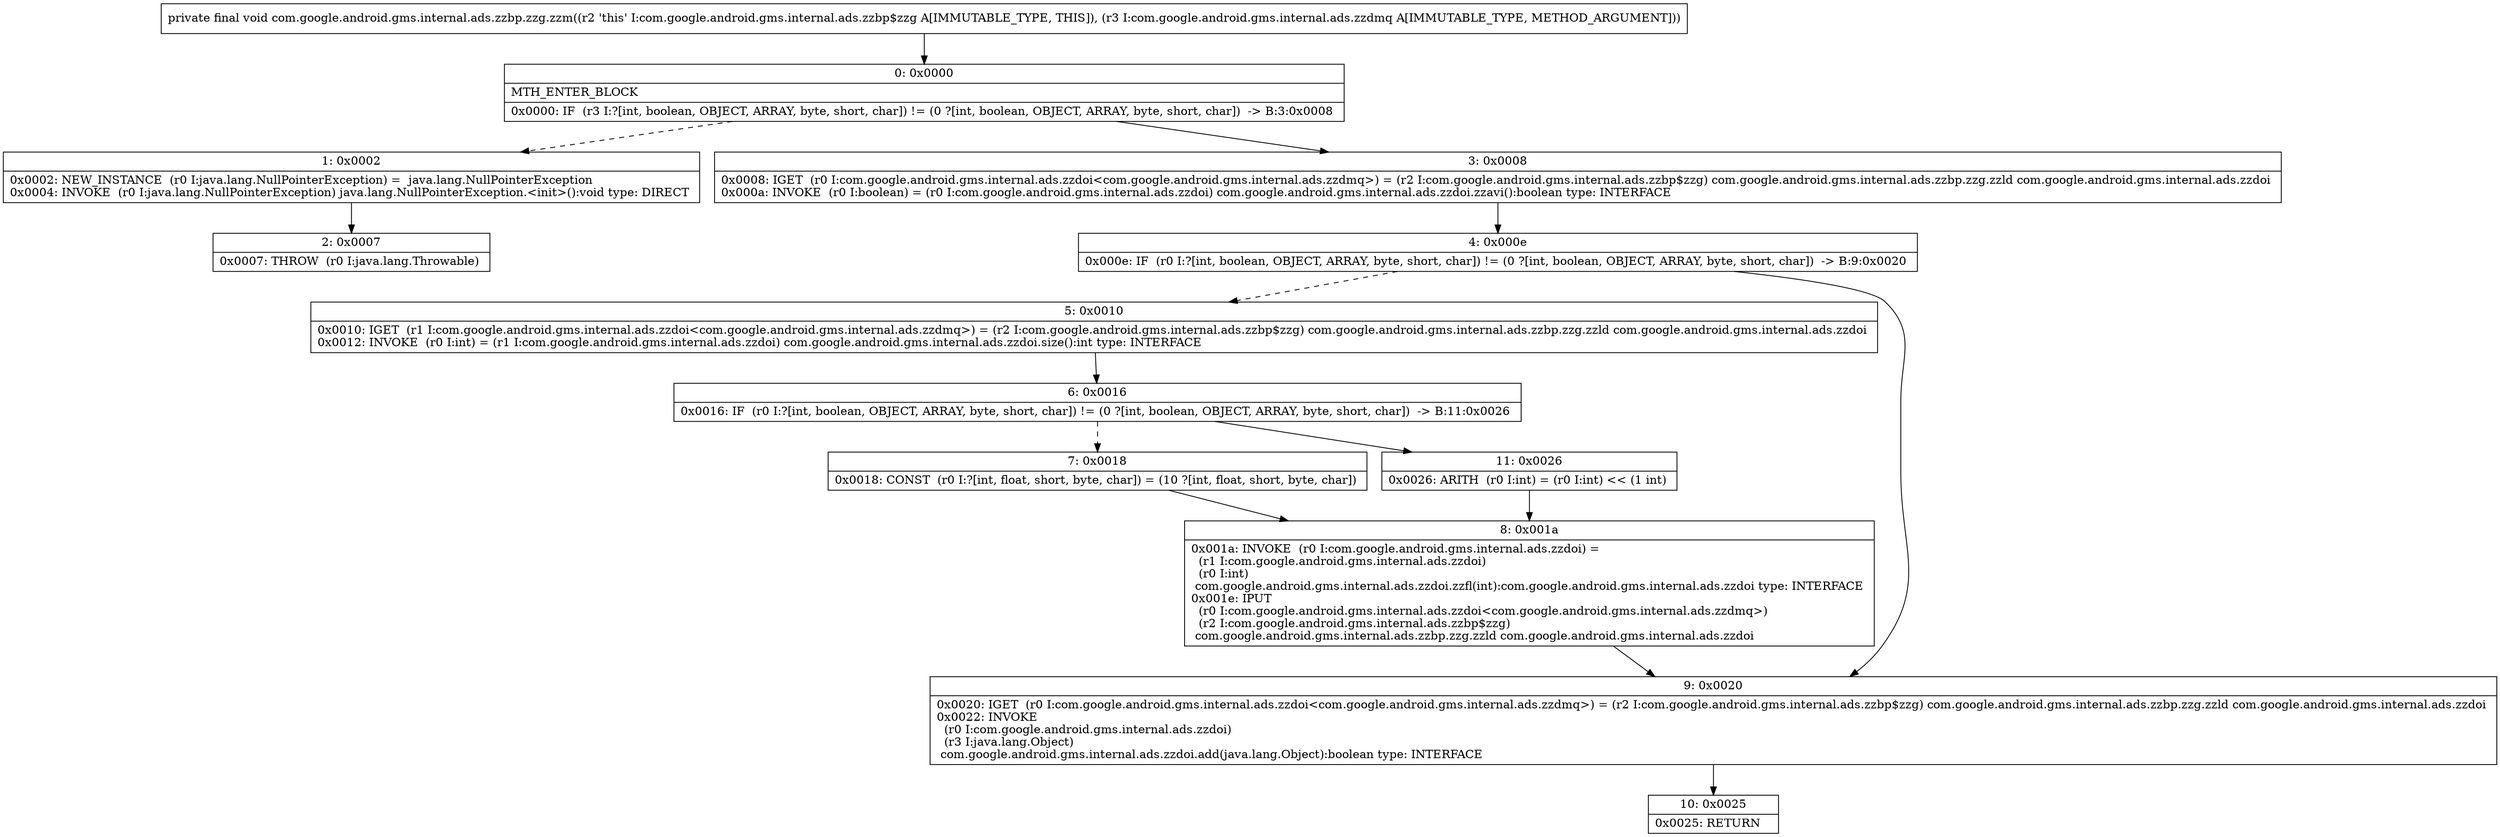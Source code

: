 digraph "CFG forcom.google.android.gms.internal.ads.zzbp.zzg.zzm(Lcom\/google\/android\/gms\/internal\/ads\/zzdmq;)V" {
Node_0 [shape=record,label="{0\:\ 0x0000|MTH_ENTER_BLOCK\l|0x0000: IF  (r3 I:?[int, boolean, OBJECT, ARRAY, byte, short, char]) != (0 ?[int, boolean, OBJECT, ARRAY, byte, short, char])  \-\> B:3:0x0008 \l}"];
Node_1 [shape=record,label="{1\:\ 0x0002|0x0002: NEW_INSTANCE  (r0 I:java.lang.NullPointerException) =  java.lang.NullPointerException \l0x0004: INVOKE  (r0 I:java.lang.NullPointerException) java.lang.NullPointerException.\<init\>():void type: DIRECT \l}"];
Node_2 [shape=record,label="{2\:\ 0x0007|0x0007: THROW  (r0 I:java.lang.Throwable) \l}"];
Node_3 [shape=record,label="{3\:\ 0x0008|0x0008: IGET  (r0 I:com.google.android.gms.internal.ads.zzdoi\<com.google.android.gms.internal.ads.zzdmq\>) = (r2 I:com.google.android.gms.internal.ads.zzbp$zzg) com.google.android.gms.internal.ads.zzbp.zzg.zzld com.google.android.gms.internal.ads.zzdoi \l0x000a: INVOKE  (r0 I:boolean) = (r0 I:com.google.android.gms.internal.ads.zzdoi) com.google.android.gms.internal.ads.zzdoi.zzavi():boolean type: INTERFACE \l}"];
Node_4 [shape=record,label="{4\:\ 0x000e|0x000e: IF  (r0 I:?[int, boolean, OBJECT, ARRAY, byte, short, char]) != (0 ?[int, boolean, OBJECT, ARRAY, byte, short, char])  \-\> B:9:0x0020 \l}"];
Node_5 [shape=record,label="{5\:\ 0x0010|0x0010: IGET  (r1 I:com.google.android.gms.internal.ads.zzdoi\<com.google.android.gms.internal.ads.zzdmq\>) = (r2 I:com.google.android.gms.internal.ads.zzbp$zzg) com.google.android.gms.internal.ads.zzbp.zzg.zzld com.google.android.gms.internal.ads.zzdoi \l0x0012: INVOKE  (r0 I:int) = (r1 I:com.google.android.gms.internal.ads.zzdoi) com.google.android.gms.internal.ads.zzdoi.size():int type: INTERFACE \l}"];
Node_6 [shape=record,label="{6\:\ 0x0016|0x0016: IF  (r0 I:?[int, boolean, OBJECT, ARRAY, byte, short, char]) != (0 ?[int, boolean, OBJECT, ARRAY, byte, short, char])  \-\> B:11:0x0026 \l}"];
Node_7 [shape=record,label="{7\:\ 0x0018|0x0018: CONST  (r0 I:?[int, float, short, byte, char]) = (10 ?[int, float, short, byte, char]) \l}"];
Node_8 [shape=record,label="{8\:\ 0x001a|0x001a: INVOKE  (r0 I:com.google.android.gms.internal.ads.zzdoi) = \l  (r1 I:com.google.android.gms.internal.ads.zzdoi)\l  (r0 I:int)\l com.google.android.gms.internal.ads.zzdoi.zzfl(int):com.google.android.gms.internal.ads.zzdoi type: INTERFACE \l0x001e: IPUT  \l  (r0 I:com.google.android.gms.internal.ads.zzdoi\<com.google.android.gms.internal.ads.zzdmq\>)\l  (r2 I:com.google.android.gms.internal.ads.zzbp$zzg)\l com.google.android.gms.internal.ads.zzbp.zzg.zzld com.google.android.gms.internal.ads.zzdoi \l}"];
Node_9 [shape=record,label="{9\:\ 0x0020|0x0020: IGET  (r0 I:com.google.android.gms.internal.ads.zzdoi\<com.google.android.gms.internal.ads.zzdmq\>) = (r2 I:com.google.android.gms.internal.ads.zzbp$zzg) com.google.android.gms.internal.ads.zzbp.zzg.zzld com.google.android.gms.internal.ads.zzdoi \l0x0022: INVOKE  \l  (r0 I:com.google.android.gms.internal.ads.zzdoi)\l  (r3 I:java.lang.Object)\l com.google.android.gms.internal.ads.zzdoi.add(java.lang.Object):boolean type: INTERFACE \l}"];
Node_10 [shape=record,label="{10\:\ 0x0025|0x0025: RETURN   \l}"];
Node_11 [shape=record,label="{11\:\ 0x0026|0x0026: ARITH  (r0 I:int) = (r0 I:int) \<\< (1 int) \l}"];
MethodNode[shape=record,label="{private final void com.google.android.gms.internal.ads.zzbp.zzg.zzm((r2 'this' I:com.google.android.gms.internal.ads.zzbp$zzg A[IMMUTABLE_TYPE, THIS]), (r3 I:com.google.android.gms.internal.ads.zzdmq A[IMMUTABLE_TYPE, METHOD_ARGUMENT])) }"];
MethodNode -> Node_0;
Node_0 -> Node_1[style=dashed];
Node_0 -> Node_3;
Node_1 -> Node_2;
Node_3 -> Node_4;
Node_4 -> Node_5[style=dashed];
Node_4 -> Node_9;
Node_5 -> Node_6;
Node_6 -> Node_7[style=dashed];
Node_6 -> Node_11;
Node_7 -> Node_8;
Node_8 -> Node_9;
Node_9 -> Node_10;
Node_11 -> Node_8;
}

